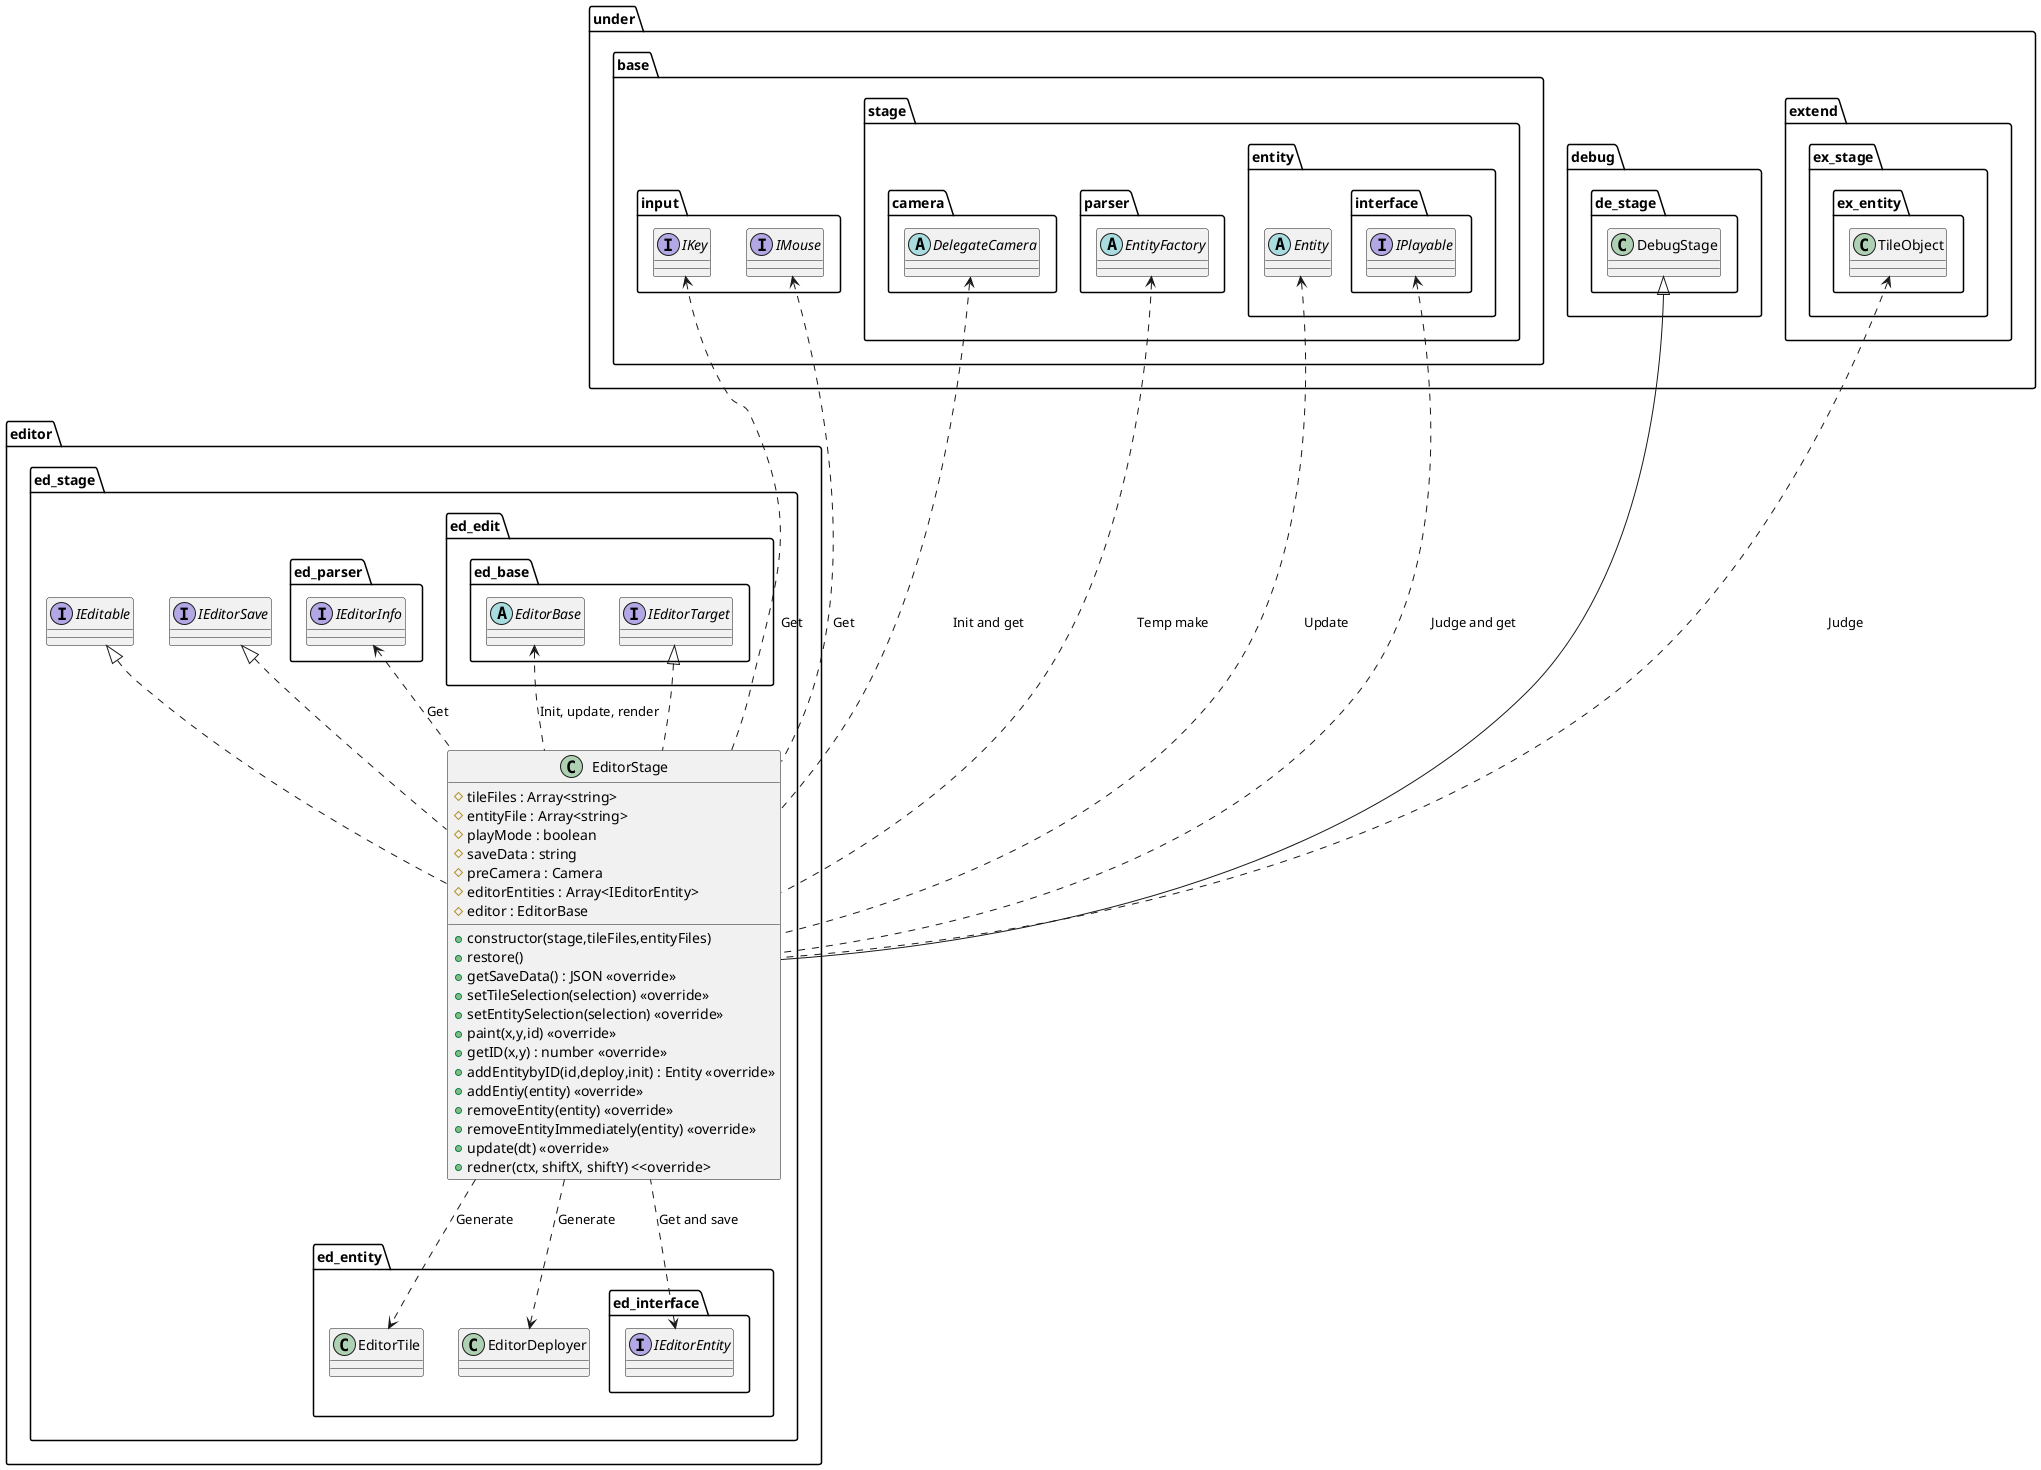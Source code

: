 @startuml EditorStage

package editor {
    package ed_stage {
        class EditorStage {
            +constructor(stage,tileFiles,entityFiles)
            #tileFiles : Array<string>
            #entityFile : Array<string>
            #playMode : boolean
            #saveData : string
            #preCamera : Camera
            #editorEntities : Array<IEditorEntity>
            #editor : EditorBase
            +restore()
            +getSaveData() : JSON <<override>>
            +setTileSelection(selection) <<override>>
            +setEntitySelection(selection) <<override>>
            +paint(x,y,id) <<override>>
            +getID(x,y) : number <<override>>
            +addEntitybyID(id,deploy,init) : Entity <<override>>
            +addEntiy(entity) <<override>>
            +removeEntity(entity) <<override>>
            +removeEntityImmediately(entity) <<override>>
            +update(dt) <<override>>
            +redner(ctx, shiftX, shiftY) <<override>
        }
    }
}

package under {
    package base {
        package input {
            interface IKey
            interface IMouse
        }
        package stage {
            package camera {
                abstract DelegateCamera
            }
            package parser {
                abstract EntityFactory
            }
            package entity {
                package interface {
                    interface IPlayable
                }
                abstract Entity
            }
        }
    }
    package debug {
        package de_stage {
            class DebugStage
        }
    }
    package extend {
        package ex_stage {
            package ex_entity {
                class TileObject
            }
        }
    }
}

package editor {
    package ed_stage {
        interface IEditorSave
        interface IEditable
        package ed_edit {
            package ed_base {
                abstract EditorBase
                interface IEditorTarget
            }
        }
        package ed_parser {
            interface IEditorInfo
        }
        package ed_entity {
            class EditorTile
            class EditorDeployer
            package ed_interface {
                interface IEditorEntity
            }
        }
    }
}

TileObject <... EditorStage : Judge
IEditorEntity <.. EditorStage : Get and save
EditorBase <.. EditorStage : Init, update, render
IEditorInfo <.. EditorStage : Get
EntityFactory <... EditorStage : Temp make
EditorStage ..> EditorTile : Generate
EditorStage ..> EditorDeployer : Generate
Entity <... EditorStage : Update
IKey <... EditorStage : Get
IMouse <... EditorStage : Get
IPlayable <... EditorStage : Judge and get
DelegateCamera <... EditorStage : Init and get

DebugStage <|-- EditorStage
IEditorSave <|.. EditorStage
IEditable <|.. EditorStage
IEditorTarget <|.. EditorStage

@enduml
